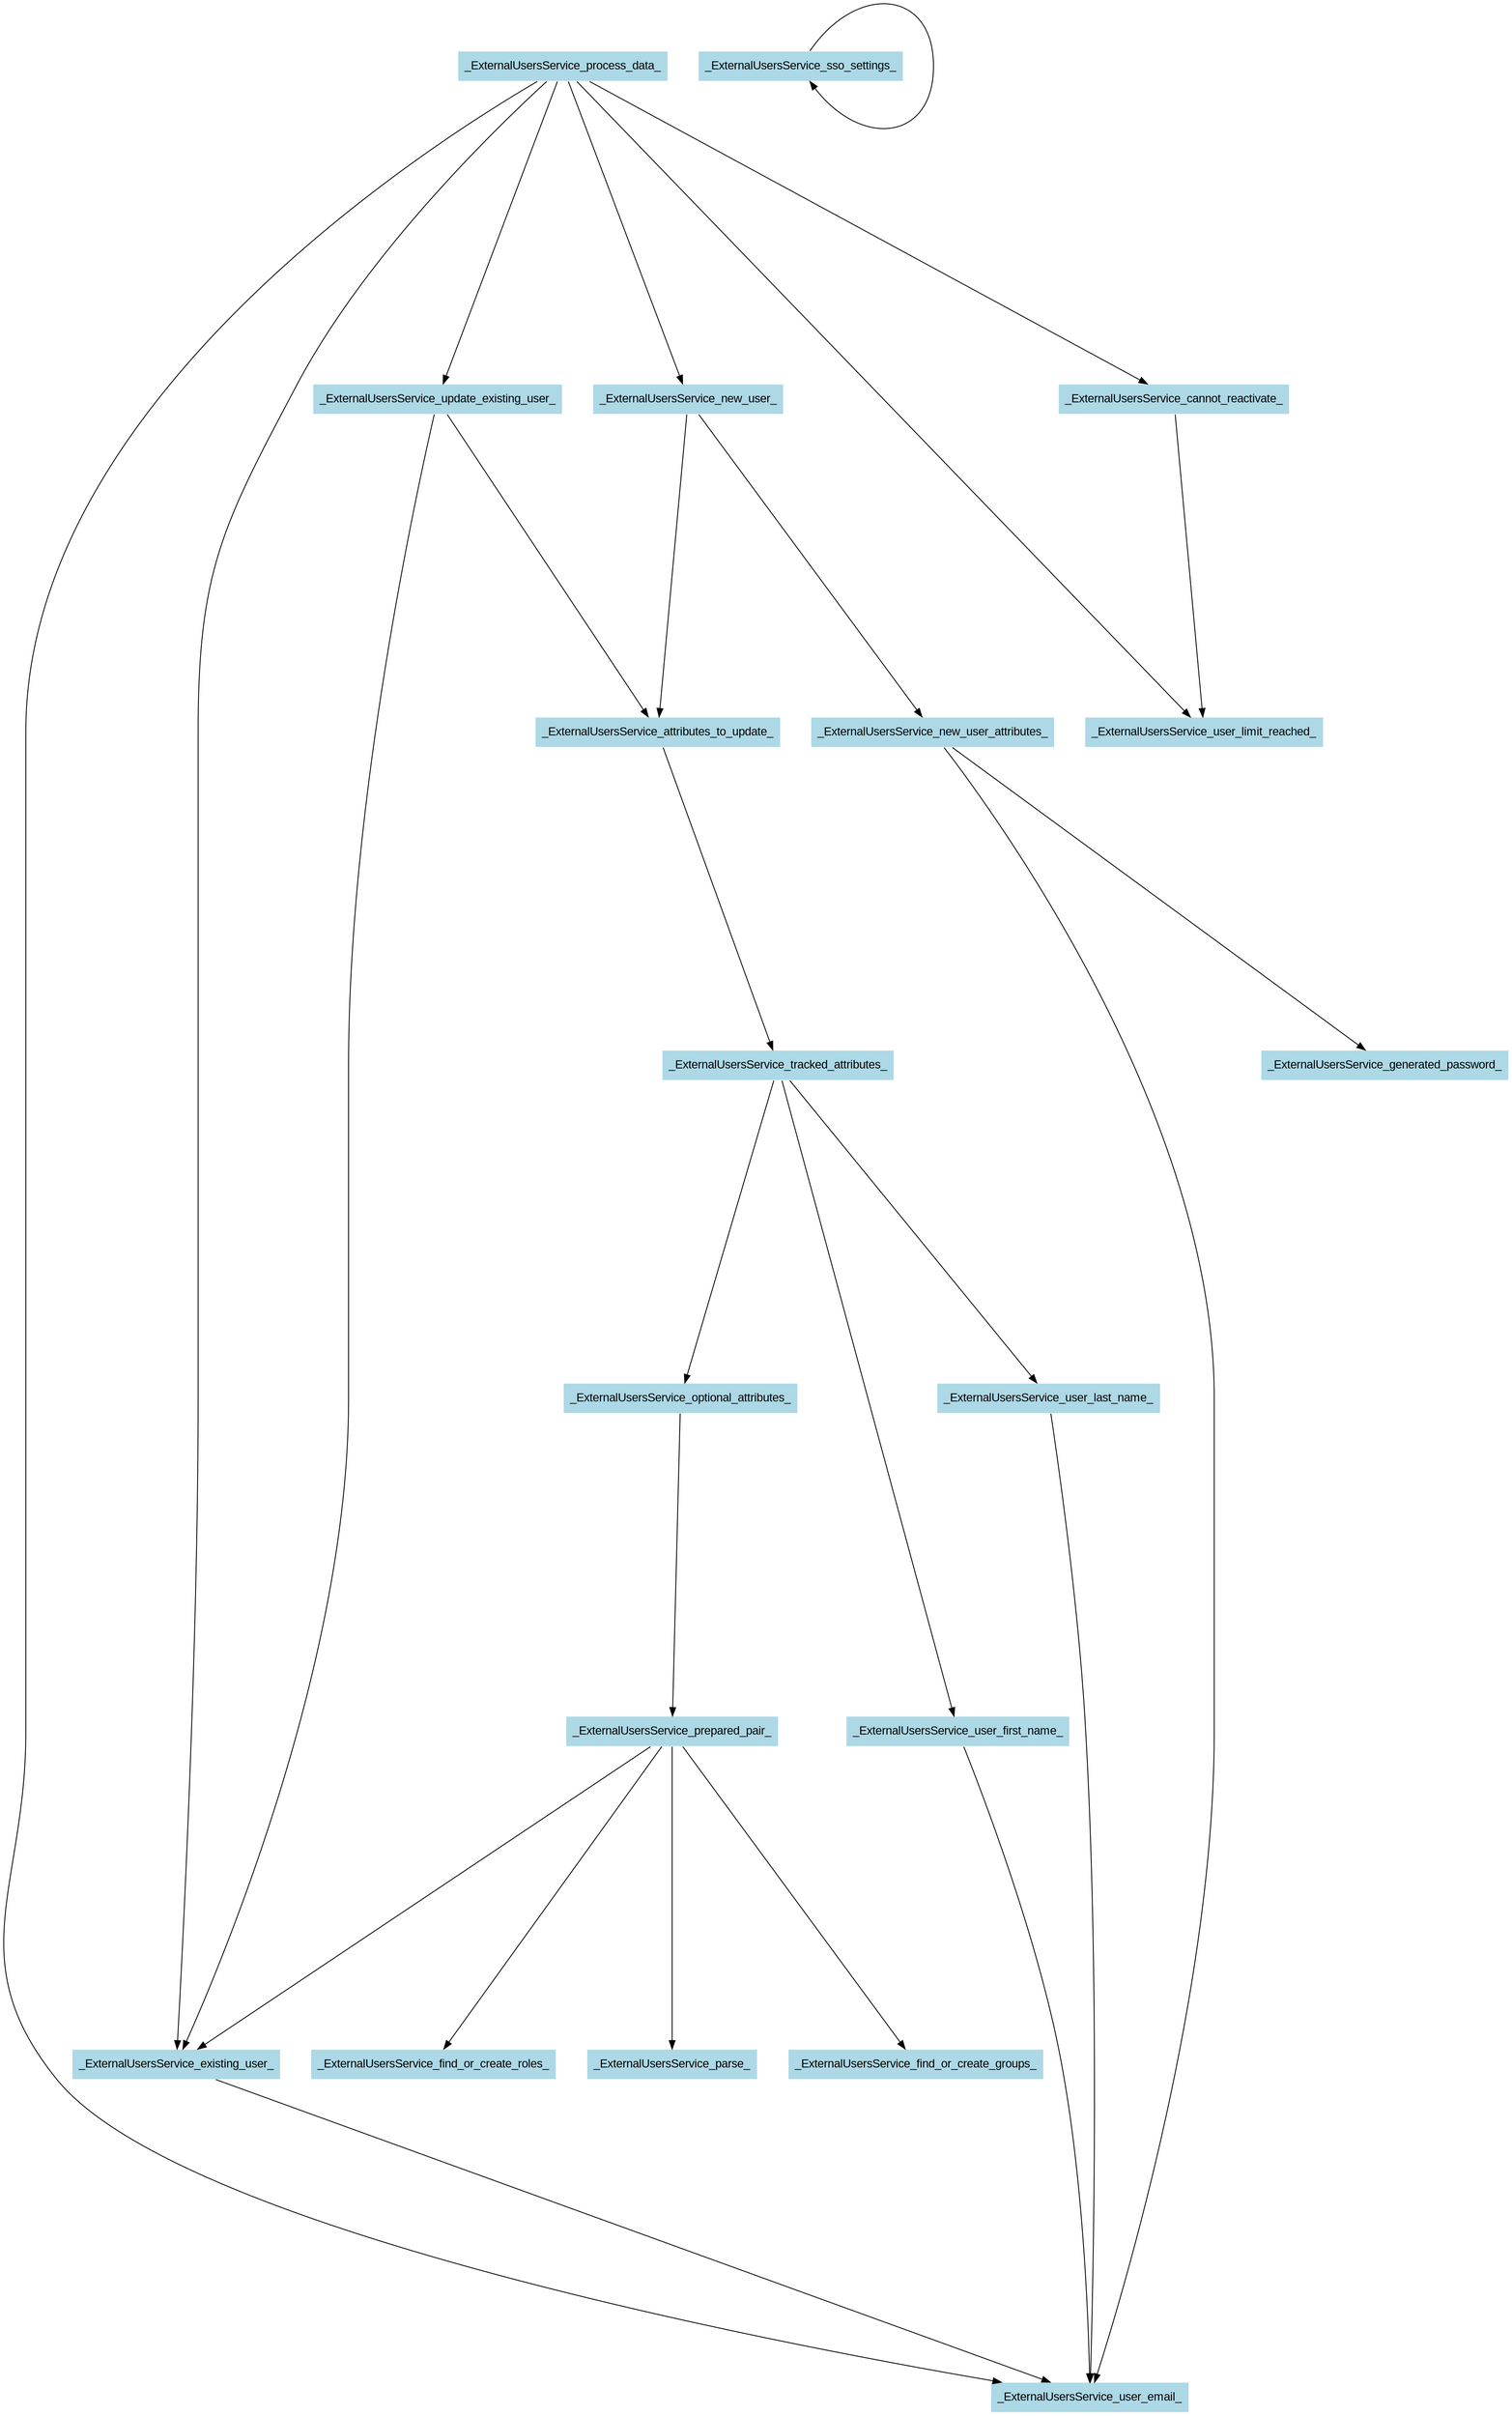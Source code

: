 digraph CallGraph {
ranksep=5;
nodesep=0.5;
node [fontname=Arial];
edge [fontname=Arial];
_ExternalUsersService_process_data_ -> _ExternalUsersService_user_email_;
_ExternalUsersService_process_data_ [shape=box, style=filled, fillcolor=lightblue  , color=white];
_ExternalUsersService_user_email_ [shape=box, style=filled, fillcolor=lightblue  , color=white];
_ExternalUsersService_process_data_ -> _ExternalUsersService_cannot_reactivate_;
_ExternalUsersService_cannot_reactivate_ [shape=box, style=filled, fillcolor=lightblue  , color=white];
_ExternalUsersService_process_data_ -> _ExternalUsersService_existing_user_;
_ExternalUsersService_existing_user_ [shape=box, style=filled, fillcolor=lightblue  , color=white];
_ExternalUsersService_process_data_ -> _ExternalUsersService_update_existing_user_;
_ExternalUsersService_update_existing_user_ [shape=box, style=filled, fillcolor=lightblue  , color=white];
_ExternalUsersService_process_data_ -> _ExternalUsersService_user_limit_reached_;
_ExternalUsersService_user_limit_reached_ [shape=box, style=filled, fillcolor=lightblue  , color=white];
_ExternalUsersService_process_data_ -> _ExternalUsersService_new_user_;
_ExternalUsersService_new_user_ [shape=box, style=filled, fillcolor=lightblue  , color=white];
_ExternalUsersService_new_user_ -> _ExternalUsersService_new_user_attributes_;
_ExternalUsersService_new_user_attributes_ [shape=box, style=filled, fillcolor=lightblue  , color=white];
_ExternalUsersService_new_user_ -> _ExternalUsersService_attributes_to_update_;
_ExternalUsersService_attributes_to_update_ [shape=box, style=filled, fillcolor=lightblue  , color=white];
_ExternalUsersService_existing_user_ -> _ExternalUsersService_user_email_;
_ExternalUsersService_sso_settings_ -> _ExternalUsersService_sso_settings_;
_ExternalUsersService_sso_settings_ [shape=box, style=filled, fillcolor=lightblue  , color=white];
_ExternalUsersService_cannot_reactivate_ -> _ExternalUsersService_user_limit_reached_;
_ExternalUsersService_update_existing_user_ -> _ExternalUsersService_existing_user_;
_ExternalUsersService_update_existing_user_ -> _ExternalUsersService_attributes_to_update_;
_ExternalUsersService_new_user_attributes_ -> _ExternalUsersService_user_email_;
_ExternalUsersService_new_user_attributes_ -> _ExternalUsersService_generated_password_;
_ExternalUsersService_generated_password_ [shape=box, style=filled, fillcolor=lightblue  , color=white];
_ExternalUsersService_attributes_to_update_ -> _ExternalUsersService_tracked_attributes_;
_ExternalUsersService_tracked_attributes_ [shape=box, style=filled, fillcolor=lightblue  , color=white];
_ExternalUsersService_tracked_attributes_ -> _ExternalUsersService_user_first_name_;
_ExternalUsersService_user_first_name_ [shape=box, style=filled, fillcolor=lightblue  , color=white];
_ExternalUsersService_tracked_attributes_ -> _ExternalUsersService_user_last_name_;
_ExternalUsersService_user_last_name_ [shape=box, style=filled, fillcolor=lightblue  , color=white];
_ExternalUsersService_tracked_attributes_ -> _ExternalUsersService_optional_attributes_;
_ExternalUsersService_optional_attributes_ [shape=box, style=filled, fillcolor=lightblue  , color=white];
_ExternalUsersService_user_first_name_ -> _ExternalUsersService_user_email_;
_ExternalUsersService_user_last_name_ -> _ExternalUsersService_user_email_;
_ExternalUsersService_optional_attributes_ -> _ExternalUsersService_prepared_pair_;
_ExternalUsersService_prepared_pair_ [shape=box, style=filled, fillcolor=lightblue  , color=white];
_ExternalUsersService_prepared_pair_ -> _ExternalUsersService_parse_;
_ExternalUsersService_parse_ [shape=box, style=filled, fillcolor=lightblue  , color=white];
_ExternalUsersService_prepared_pair_ -> _ExternalUsersService_existing_user_;
_ExternalUsersService_prepared_pair_ -> _ExternalUsersService_find_or_create_groups_;
_ExternalUsersService_find_or_create_groups_ [shape=box, style=filled, fillcolor=lightblue  , color=white];
_ExternalUsersService_prepared_pair_ -> _ExternalUsersService_find_or_create_roles_;
_ExternalUsersService_find_or_create_roles_ [shape=box, style=filled, fillcolor=lightblue  , color=white];
}
